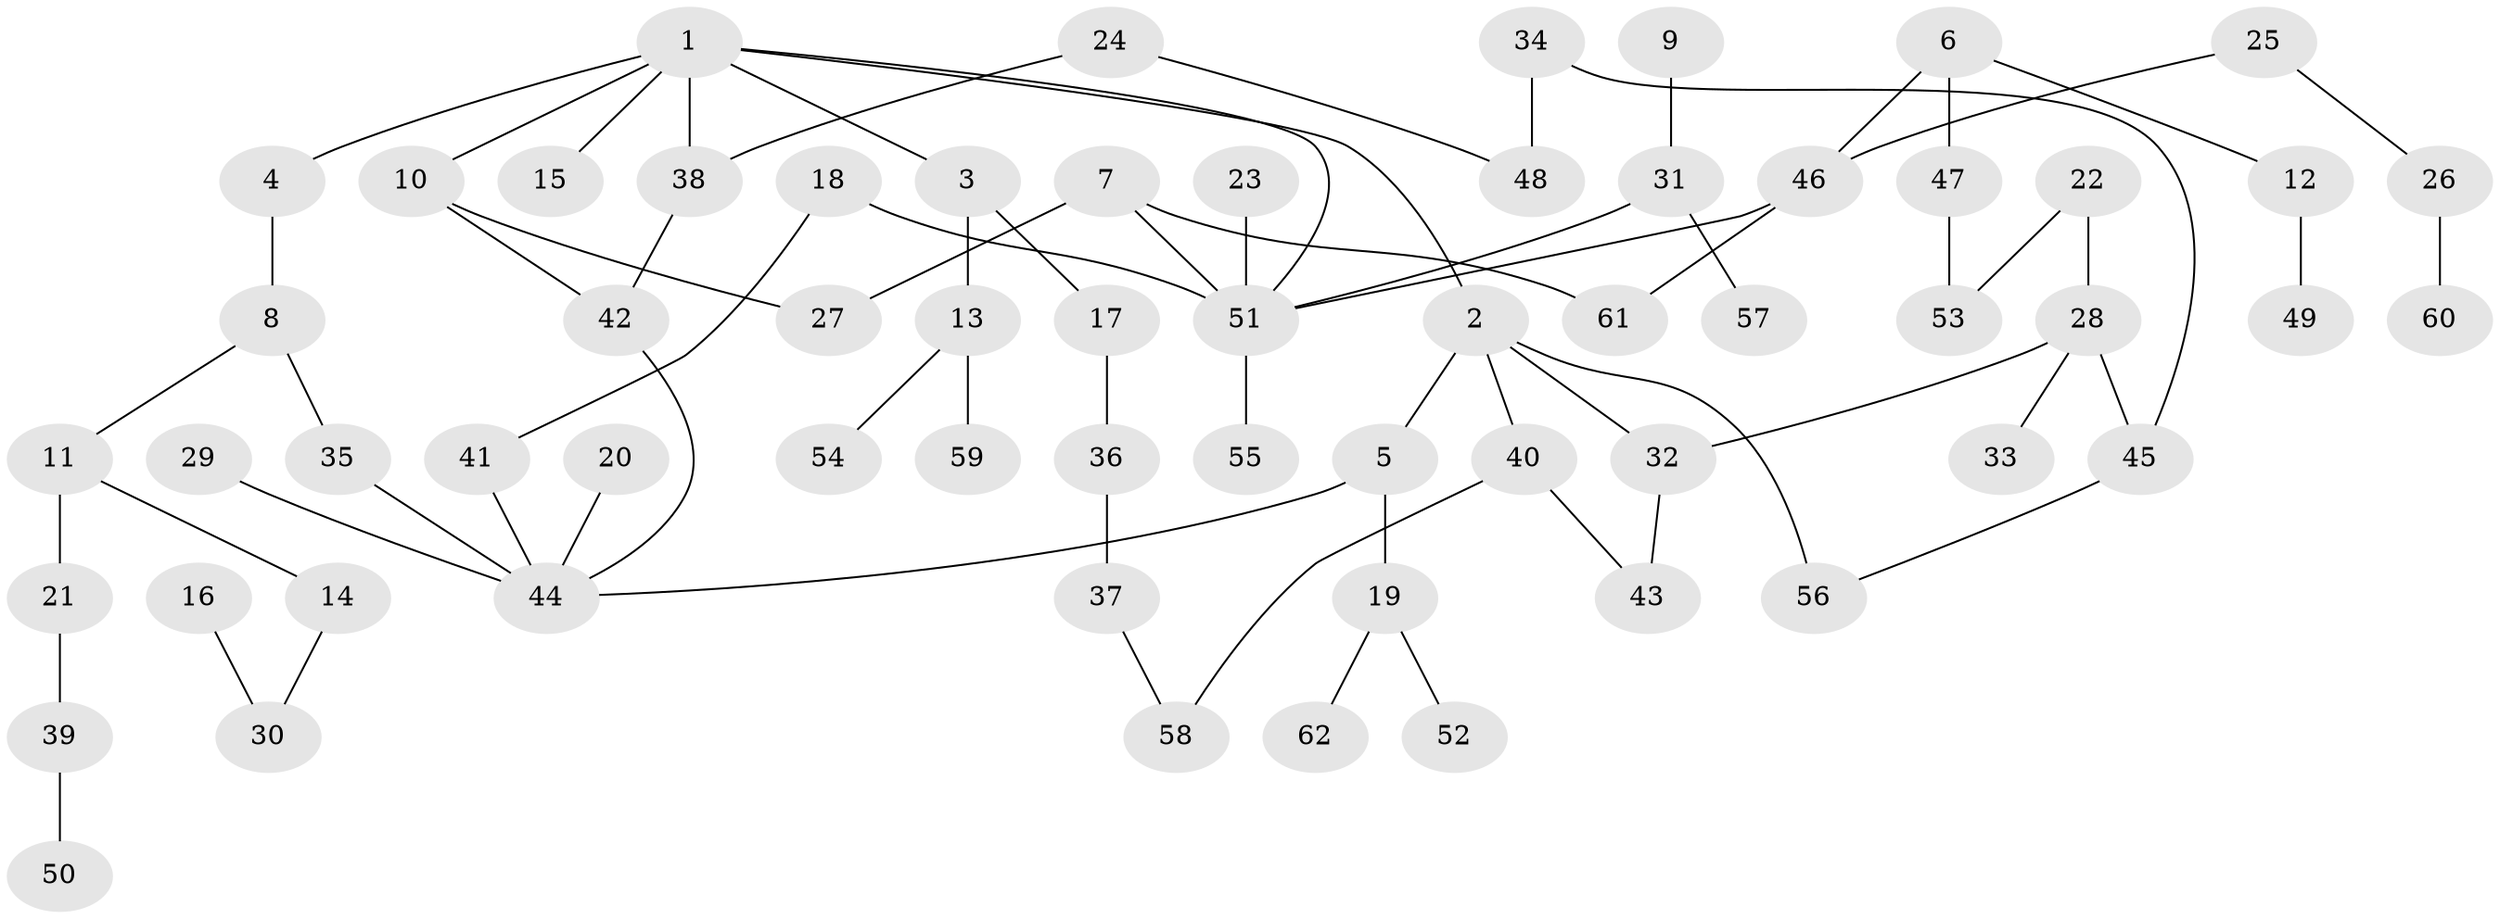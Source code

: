// original degree distribution, {8: 0.011235955056179775, 7: 0.02247191011235955, 5: 0.033707865168539325, 3: 0.21348314606741572, 2: 0.3146067415730337, 4: 0.0449438202247191, 1: 0.3595505617977528}
// Generated by graph-tools (version 1.1) at 2025/36/03/04/25 23:36:11]
// undirected, 62 vertices, 72 edges
graph export_dot {
  node [color=gray90,style=filled];
  1;
  2;
  3;
  4;
  5;
  6;
  7;
  8;
  9;
  10;
  11;
  12;
  13;
  14;
  15;
  16;
  17;
  18;
  19;
  20;
  21;
  22;
  23;
  24;
  25;
  26;
  27;
  28;
  29;
  30;
  31;
  32;
  33;
  34;
  35;
  36;
  37;
  38;
  39;
  40;
  41;
  42;
  43;
  44;
  45;
  46;
  47;
  48;
  49;
  50;
  51;
  52;
  53;
  54;
  55;
  56;
  57;
  58;
  59;
  60;
  61;
  62;
  1 -- 2 [weight=1.0];
  1 -- 3 [weight=1.0];
  1 -- 4 [weight=1.0];
  1 -- 10 [weight=1.0];
  1 -- 15 [weight=1.0];
  1 -- 38 [weight=1.0];
  1 -- 51 [weight=1.0];
  2 -- 5 [weight=1.0];
  2 -- 32 [weight=1.0];
  2 -- 40 [weight=1.0];
  2 -- 56 [weight=1.0];
  3 -- 13 [weight=1.0];
  3 -- 17 [weight=1.0];
  4 -- 8 [weight=1.0];
  5 -- 19 [weight=1.0];
  5 -- 44 [weight=1.0];
  6 -- 12 [weight=1.0];
  6 -- 46 [weight=1.0];
  6 -- 47 [weight=1.0];
  7 -- 27 [weight=1.0];
  7 -- 51 [weight=1.0];
  7 -- 61 [weight=1.0];
  8 -- 11 [weight=1.0];
  8 -- 35 [weight=1.0];
  9 -- 31 [weight=1.0];
  10 -- 27 [weight=1.0];
  10 -- 42 [weight=1.0];
  11 -- 14 [weight=1.0];
  11 -- 21 [weight=1.0];
  12 -- 49 [weight=1.0];
  13 -- 54 [weight=1.0];
  13 -- 59 [weight=1.0];
  14 -- 30 [weight=1.0];
  16 -- 30 [weight=1.0];
  17 -- 36 [weight=1.0];
  18 -- 41 [weight=1.0];
  18 -- 51 [weight=1.0];
  19 -- 52 [weight=1.0];
  19 -- 62 [weight=1.0];
  20 -- 44 [weight=1.0];
  21 -- 39 [weight=1.0];
  22 -- 28 [weight=1.0];
  22 -- 53 [weight=1.0];
  23 -- 51 [weight=1.0];
  24 -- 38 [weight=1.0];
  24 -- 48 [weight=1.0];
  25 -- 26 [weight=1.0];
  25 -- 46 [weight=1.0];
  26 -- 60 [weight=1.0];
  28 -- 32 [weight=1.0];
  28 -- 33 [weight=1.0];
  28 -- 45 [weight=1.0];
  29 -- 44 [weight=1.0];
  31 -- 51 [weight=1.0];
  31 -- 57 [weight=1.0];
  32 -- 43 [weight=1.0];
  34 -- 45 [weight=1.0];
  34 -- 48 [weight=1.0];
  35 -- 44 [weight=1.0];
  36 -- 37 [weight=1.0];
  37 -- 58 [weight=1.0];
  38 -- 42 [weight=1.0];
  39 -- 50 [weight=1.0];
  40 -- 43 [weight=1.0];
  40 -- 58 [weight=1.0];
  41 -- 44 [weight=1.0];
  42 -- 44 [weight=1.0];
  45 -- 56 [weight=1.0];
  46 -- 51 [weight=1.0];
  46 -- 61 [weight=1.0];
  47 -- 53 [weight=1.0];
  51 -- 55 [weight=1.0];
}
